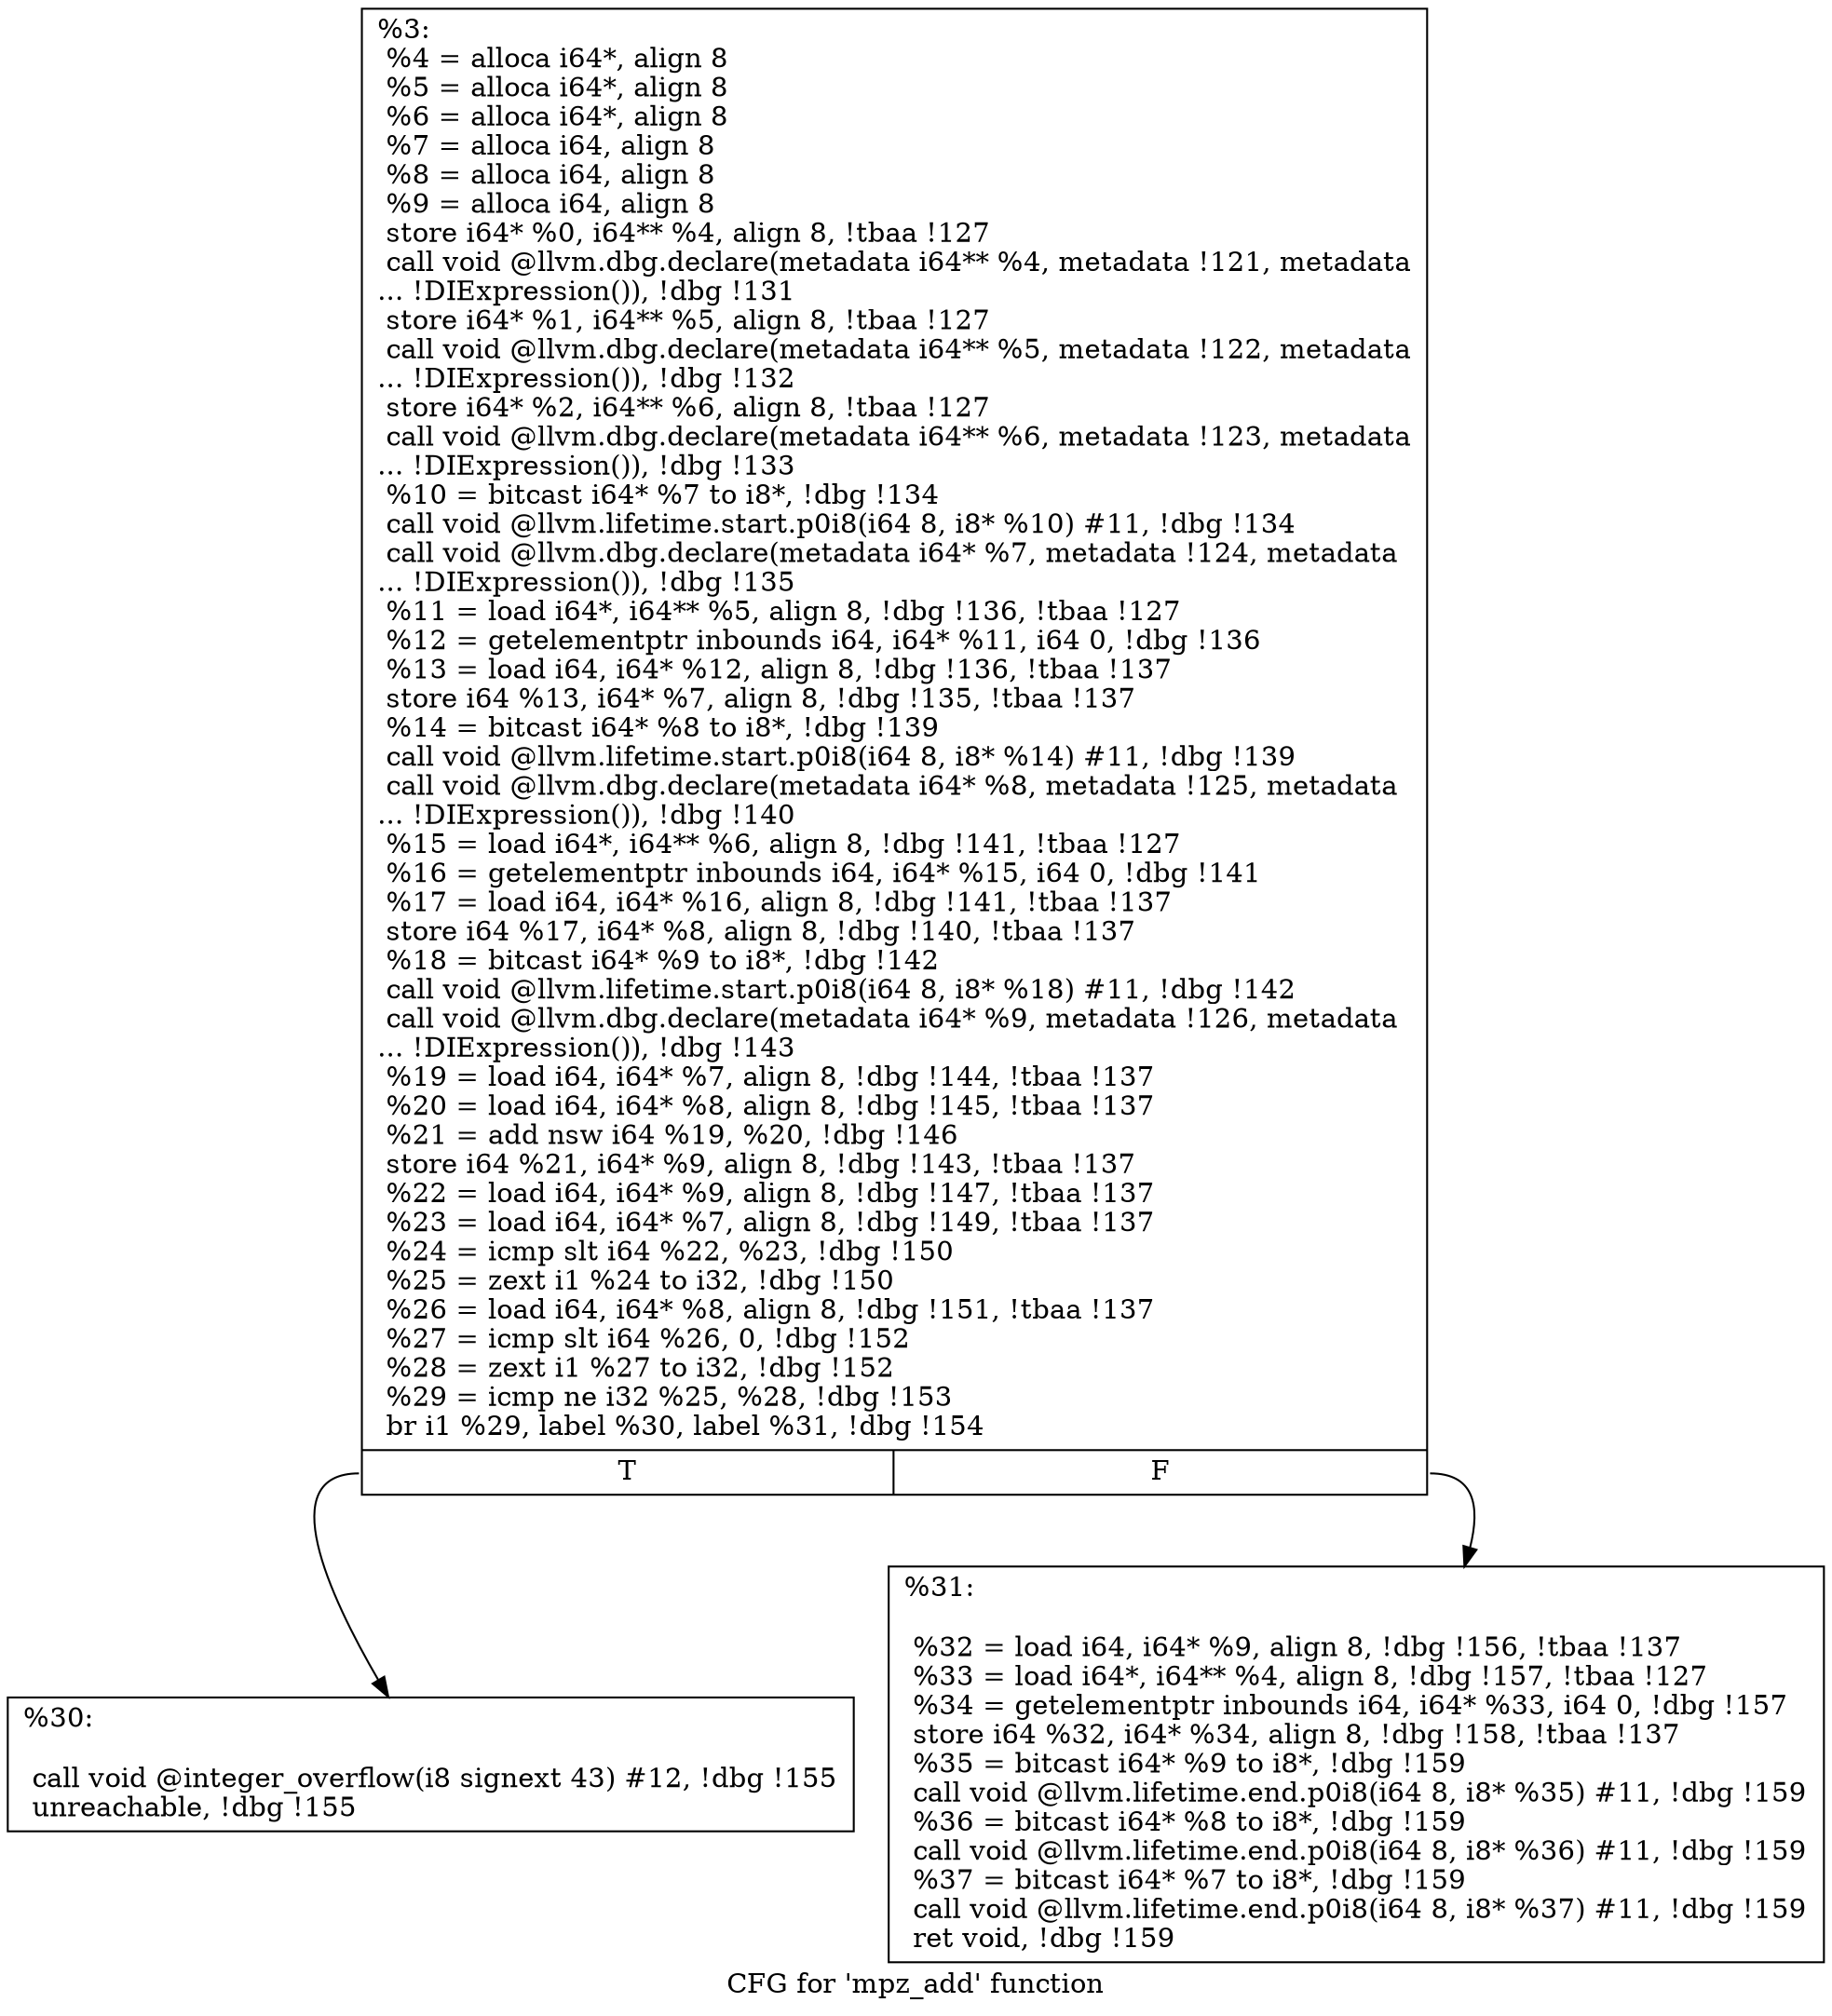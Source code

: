 digraph "CFG for 'mpz_add' function" {
	label="CFG for 'mpz_add' function";

	Node0x23a7d50 [shape=record,label="{%3:\l  %4 = alloca i64*, align 8\l  %5 = alloca i64*, align 8\l  %6 = alloca i64*, align 8\l  %7 = alloca i64, align 8\l  %8 = alloca i64, align 8\l  %9 = alloca i64, align 8\l  store i64* %0, i64** %4, align 8, !tbaa !127\l  call void @llvm.dbg.declare(metadata i64** %4, metadata !121, metadata\l... !DIExpression()), !dbg !131\l  store i64* %1, i64** %5, align 8, !tbaa !127\l  call void @llvm.dbg.declare(metadata i64** %5, metadata !122, metadata\l... !DIExpression()), !dbg !132\l  store i64* %2, i64** %6, align 8, !tbaa !127\l  call void @llvm.dbg.declare(metadata i64** %6, metadata !123, metadata\l... !DIExpression()), !dbg !133\l  %10 = bitcast i64* %7 to i8*, !dbg !134\l  call void @llvm.lifetime.start.p0i8(i64 8, i8* %10) #11, !dbg !134\l  call void @llvm.dbg.declare(metadata i64* %7, metadata !124, metadata\l... !DIExpression()), !dbg !135\l  %11 = load i64*, i64** %5, align 8, !dbg !136, !tbaa !127\l  %12 = getelementptr inbounds i64, i64* %11, i64 0, !dbg !136\l  %13 = load i64, i64* %12, align 8, !dbg !136, !tbaa !137\l  store i64 %13, i64* %7, align 8, !dbg !135, !tbaa !137\l  %14 = bitcast i64* %8 to i8*, !dbg !139\l  call void @llvm.lifetime.start.p0i8(i64 8, i8* %14) #11, !dbg !139\l  call void @llvm.dbg.declare(metadata i64* %8, metadata !125, metadata\l... !DIExpression()), !dbg !140\l  %15 = load i64*, i64** %6, align 8, !dbg !141, !tbaa !127\l  %16 = getelementptr inbounds i64, i64* %15, i64 0, !dbg !141\l  %17 = load i64, i64* %16, align 8, !dbg !141, !tbaa !137\l  store i64 %17, i64* %8, align 8, !dbg !140, !tbaa !137\l  %18 = bitcast i64* %9 to i8*, !dbg !142\l  call void @llvm.lifetime.start.p0i8(i64 8, i8* %18) #11, !dbg !142\l  call void @llvm.dbg.declare(metadata i64* %9, metadata !126, metadata\l... !DIExpression()), !dbg !143\l  %19 = load i64, i64* %7, align 8, !dbg !144, !tbaa !137\l  %20 = load i64, i64* %8, align 8, !dbg !145, !tbaa !137\l  %21 = add nsw i64 %19, %20, !dbg !146\l  store i64 %21, i64* %9, align 8, !dbg !143, !tbaa !137\l  %22 = load i64, i64* %9, align 8, !dbg !147, !tbaa !137\l  %23 = load i64, i64* %7, align 8, !dbg !149, !tbaa !137\l  %24 = icmp slt i64 %22, %23, !dbg !150\l  %25 = zext i1 %24 to i32, !dbg !150\l  %26 = load i64, i64* %8, align 8, !dbg !151, !tbaa !137\l  %27 = icmp slt i64 %26, 0, !dbg !152\l  %28 = zext i1 %27 to i32, !dbg !152\l  %29 = icmp ne i32 %25, %28, !dbg !153\l  br i1 %29, label %30, label %31, !dbg !154\l|{<s0>T|<s1>F}}"];
	Node0x23a7d50:s0 -> Node0x23a7e20;
	Node0x23a7d50:s1 -> Node0x23a7e70;
	Node0x23a7e20 [shape=record,label="{%30:\l\l  call void @integer_overflow(i8 signext 43) #12, !dbg !155\l  unreachable, !dbg !155\l}"];
	Node0x23a7e70 [shape=record,label="{%31:\l\l  %32 = load i64, i64* %9, align 8, !dbg !156, !tbaa !137\l  %33 = load i64*, i64** %4, align 8, !dbg !157, !tbaa !127\l  %34 = getelementptr inbounds i64, i64* %33, i64 0, !dbg !157\l  store i64 %32, i64* %34, align 8, !dbg !158, !tbaa !137\l  %35 = bitcast i64* %9 to i8*, !dbg !159\l  call void @llvm.lifetime.end.p0i8(i64 8, i8* %35) #11, !dbg !159\l  %36 = bitcast i64* %8 to i8*, !dbg !159\l  call void @llvm.lifetime.end.p0i8(i64 8, i8* %36) #11, !dbg !159\l  %37 = bitcast i64* %7 to i8*, !dbg !159\l  call void @llvm.lifetime.end.p0i8(i64 8, i8* %37) #11, !dbg !159\l  ret void, !dbg !159\l}"];
}
